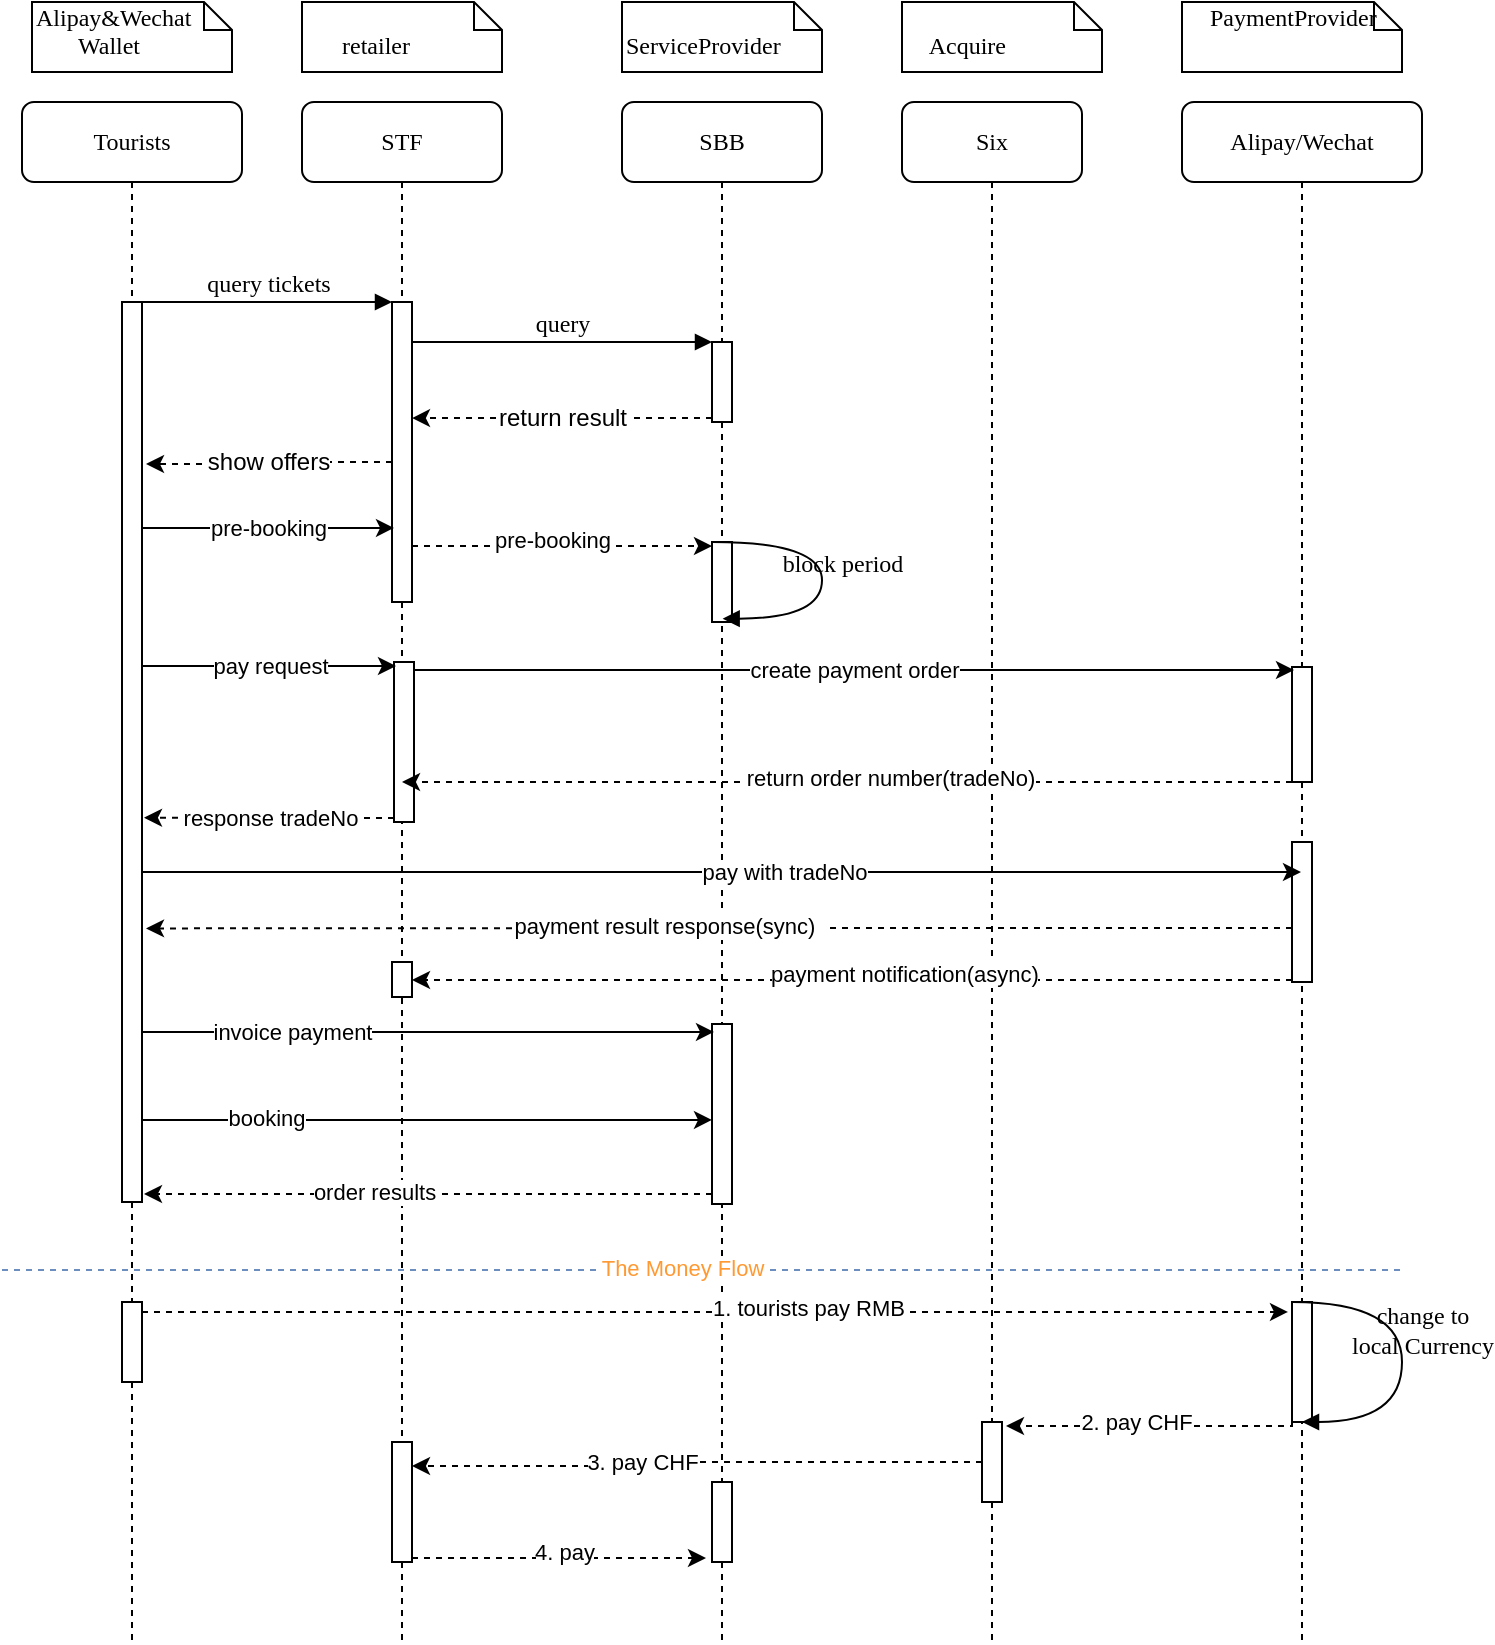 <mxfile version="12.9.13" type="github">
  <diagram name="Page-1" id="13e1069c-82ec-6db2-03f1-153e76fe0fe0">
    <mxGraphModel dx="2066" dy="1122" grid="1" gridSize="10" guides="1" tooltips="1" connect="1" arrows="1" fold="1" page="1" pageScale="1" pageWidth="1100" pageHeight="850" background="#ffffff" math="0" shadow="0">
      <root>
        <mxCell id="0" />
        <mxCell id="1" parent="0" />
        <mxCell id="7baba1c4bc27f4b0-2" value="STF" style="shape=umlLifeline;perimeter=lifelinePerimeter;whiteSpace=wrap;html=1;container=1;collapsible=0;recursiveResize=0;outlineConnect=0;rounded=1;shadow=0;comic=0;labelBackgroundColor=none;strokeWidth=1;fontFamily=Verdana;fontSize=12;align=center;" parent="1" vertex="1">
          <mxGeometry x="240" y="80" width="100" height="770" as="geometry" />
        </mxCell>
        <mxCell id="7baba1c4bc27f4b0-10" value="" style="html=1;points=[];perimeter=orthogonalPerimeter;rounded=0;shadow=0;comic=0;labelBackgroundColor=none;strokeWidth=1;fontFamily=Verdana;fontSize=12;align=center;" parent="7baba1c4bc27f4b0-2" vertex="1">
          <mxGeometry x="45" y="100" width="10" height="150" as="geometry" />
        </mxCell>
        <mxCell id="MXNp8doz9g4JOgykyrta-18" value="" style="html=1;points=[];perimeter=orthogonalPerimeter;rounded=0;shadow=0;comic=0;labelBackgroundColor=none;strokeWidth=1;fontFamily=Verdana;fontSize=12;align=center;" parent="7baba1c4bc27f4b0-2" vertex="1">
          <mxGeometry x="45" y="670" width="10" height="60" as="geometry" />
        </mxCell>
        <mxCell id="wP7pWL4S9myETAtf0YC0-2" value="" style="html=1;points=[];perimeter=orthogonalPerimeter;rounded=0;shadow=0;comic=0;labelBackgroundColor=none;strokeWidth=1;fontFamily=Verdana;fontSize=12;align=center;" vertex="1" parent="7baba1c4bc27f4b0-2">
          <mxGeometry x="46" y="280" width="10" height="80" as="geometry" />
        </mxCell>
        <mxCell id="wP7pWL4S9myETAtf0YC0-34" value="" style="html=1;points=[];perimeter=orthogonalPerimeter;rounded=0;shadow=0;comic=0;labelBackgroundColor=none;strokeWidth=1;fontFamily=Verdana;fontSize=12;align=center;" vertex="1" parent="7baba1c4bc27f4b0-2">
          <mxGeometry x="45" y="430" width="10" height="17.5" as="geometry" />
        </mxCell>
        <mxCell id="7baba1c4bc27f4b0-3" value="SBB" style="shape=umlLifeline;perimeter=lifelinePerimeter;whiteSpace=wrap;html=1;container=1;collapsible=0;recursiveResize=0;outlineConnect=0;rounded=1;shadow=0;comic=0;labelBackgroundColor=none;strokeWidth=1;fontFamily=Verdana;fontSize=12;align=center;" parent="1" vertex="1">
          <mxGeometry x="400" y="80" width="100" height="770" as="geometry" />
        </mxCell>
        <mxCell id="7baba1c4bc27f4b0-13" value="" style="html=1;points=[];perimeter=orthogonalPerimeter;rounded=0;shadow=0;comic=0;labelBackgroundColor=none;strokeWidth=1;fontFamily=Verdana;fontSize=12;align=center;" parent="7baba1c4bc27f4b0-3" vertex="1">
          <mxGeometry x="45" y="120" width="10" height="40" as="geometry" />
        </mxCell>
        <mxCell id="PMj7mMXIZFLnY1z-UeWY-13" value="" style="html=1;points=[];perimeter=orthogonalPerimeter;rounded=0;shadow=0;comic=0;labelBackgroundColor=none;strokeWidth=1;fontFamily=Verdana;fontSize=12;align=center;" parent="7baba1c4bc27f4b0-3" vertex="1">
          <mxGeometry x="45" y="220" width="10" height="40" as="geometry" />
        </mxCell>
        <mxCell id="7baba1c4bc27f4b0-22" value="" style="html=1;points=[];perimeter=orthogonalPerimeter;rounded=0;shadow=0;comic=0;labelBackgroundColor=none;strokeWidth=1;fontFamily=Verdana;fontSize=12;align=center;" parent="7baba1c4bc27f4b0-3" vertex="1">
          <mxGeometry x="45" y="461" width="10" height="90" as="geometry" />
        </mxCell>
        <mxCell id="MXNp8doz9g4JOgykyrta-33" value="" style="html=1;points=[];perimeter=orthogonalPerimeter;rounded=0;shadow=0;comic=0;labelBackgroundColor=none;strokeWidth=1;fontFamily=Verdana;fontSize=12;align=center;" parent="7baba1c4bc27f4b0-3" vertex="1">
          <mxGeometry x="45" y="690" width="10" height="40" as="geometry" />
        </mxCell>
        <mxCell id="7baba1c4bc27f4b0-4" value="Six" style="shape=umlLifeline;perimeter=lifelinePerimeter;whiteSpace=wrap;html=1;container=1;collapsible=0;recursiveResize=0;outlineConnect=0;rounded=1;shadow=0;comic=0;labelBackgroundColor=none;strokeWidth=1;fontFamily=Verdana;fontSize=12;align=center;" parent="1" vertex="1">
          <mxGeometry x="540" y="80" width="90" height="770" as="geometry" />
        </mxCell>
        <mxCell id="MXNp8doz9g4JOgykyrta-28" value="" style="html=1;points=[];perimeter=orthogonalPerimeter;rounded=0;shadow=0;comic=0;labelBackgroundColor=none;strokeWidth=1;fontFamily=Verdana;fontSize=12;align=center;" parent="7baba1c4bc27f4b0-4" vertex="1">
          <mxGeometry x="40" y="660" width="10" height="40" as="geometry" />
        </mxCell>
        <mxCell id="7baba1c4bc27f4b0-5" value="Alipay/Wechat" style="shape=umlLifeline;perimeter=lifelinePerimeter;whiteSpace=wrap;html=1;container=1;collapsible=0;recursiveResize=0;outlineConnect=0;rounded=1;shadow=0;comic=0;labelBackgroundColor=none;strokeWidth=1;fontFamily=Verdana;fontSize=12;align=center;" parent="1" vertex="1">
          <mxGeometry x="680" y="80" width="120" height="770" as="geometry" />
        </mxCell>
        <mxCell id="7baba1c4bc27f4b0-19" value="" style="html=1;points=[];perimeter=orthogonalPerimeter;rounded=0;shadow=0;comic=0;labelBackgroundColor=none;strokeWidth=1;fontFamily=Verdana;fontSize=12;align=center;" parent="7baba1c4bc27f4b0-5" vertex="1">
          <mxGeometry x="55" y="282.5" width="10" height="57.5" as="geometry" />
        </mxCell>
        <mxCell id="MXNp8doz9g4JOgykyrta-20" value="" style="html=1;points=[];perimeter=orthogonalPerimeter;rounded=0;shadow=0;comic=0;labelBackgroundColor=none;strokeWidth=1;fontFamily=Verdana;fontSize=12;align=center;" parent="7baba1c4bc27f4b0-5" vertex="1">
          <mxGeometry x="55" y="600" width="10" height="60" as="geometry" />
        </mxCell>
        <mxCell id="wP7pWL4S9myETAtf0YC0-25" value="" style="html=1;points=[];perimeter=orthogonalPerimeter;rounded=0;shadow=0;comic=0;labelBackgroundColor=none;strokeWidth=1;fontFamily=Verdana;fontSize=12;align=center;" vertex="1" parent="7baba1c4bc27f4b0-5">
          <mxGeometry x="55" y="370" width="10" height="70" as="geometry" />
        </mxCell>
        <mxCell id="7baba1c4bc27f4b0-8" value="Tourists" style="shape=umlLifeline;perimeter=lifelinePerimeter;whiteSpace=wrap;html=1;container=1;collapsible=0;recursiveResize=0;outlineConnect=0;rounded=1;shadow=0;comic=0;labelBackgroundColor=none;strokeWidth=1;fontFamily=Verdana;fontSize=12;align=center;" parent="1" vertex="1">
          <mxGeometry x="100" y="80" width="110" height="770" as="geometry" />
        </mxCell>
        <mxCell id="7baba1c4bc27f4b0-9" value="" style="html=1;points=[];perimeter=orthogonalPerimeter;rounded=0;shadow=0;comic=0;labelBackgroundColor=none;strokeWidth=1;fontFamily=Verdana;fontSize=12;align=center;" parent="7baba1c4bc27f4b0-8" vertex="1">
          <mxGeometry x="50" y="100" width="10" height="450" as="geometry" />
        </mxCell>
        <mxCell id="7baba1c4bc27f4b0-37" value="" style="html=1;points=[];perimeter=orthogonalPerimeter;rounded=0;shadow=0;comic=0;labelBackgroundColor=none;strokeWidth=1;fontFamily=Verdana;fontSize=12;align=center;" parent="7baba1c4bc27f4b0-8" vertex="1">
          <mxGeometry x="50" y="600" width="10" height="40" as="geometry" />
        </mxCell>
        <mxCell id="7baba1c4bc27f4b0-11" value="query tickets" style="html=1;verticalAlign=bottom;endArrow=block;entryX=0;entryY=0;labelBackgroundColor=none;fontFamily=Verdana;fontSize=12;edgeStyle=elbowEdgeStyle;elbow=vertical;" parent="1" source="7baba1c4bc27f4b0-9" target="7baba1c4bc27f4b0-10" edge="1">
          <mxGeometry relative="1" as="geometry">
            <mxPoint x="220" y="190" as="sourcePoint" />
          </mxGeometry>
        </mxCell>
        <mxCell id="7baba1c4bc27f4b0-14" value="query" style="html=1;verticalAlign=bottom;endArrow=block;entryX=0;entryY=0;labelBackgroundColor=none;fontFamily=Verdana;fontSize=12;edgeStyle=elbowEdgeStyle;elbow=vertical;" parent="1" source="7baba1c4bc27f4b0-10" target="7baba1c4bc27f4b0-13" edge="1">
          <mxGeometry relative="1" as="geometry">
            <mxPoint x="370" y="200" as="sourcePoint" />
          </mxGeometry>
        </mxCell>
        <mxCell id="7baba1c4bc27f4b0-45" value="&amp;nbsp;&lt;br&gt;&amp;nbsp; &amp;nbsp; &amp;nbsp; retailer" style="shape=note;whiteSpace=wrap;html=1;size=14;verticalAlign=top;align=left;spacingTop=-6;rounded=0;shadow=0;comic=0;labelBackgroundColor=none;strokeWidth=1;fontFamily=Verdana;fontSize=12" parent="1" vertex="1">
          <mxGeometry x="240" y="30" width="100" height="35" as="geometry" />
        </mxCell>
        <mxCell id="7baba1c4bc27f4b0-46" value="&lt;br&gt;&amp;nbsp; &amp;nbsp; Acquire" style="shape=note;whiteSpace=wrap;html=1;size=14;verticalAlign=top;align=left;spacingTop=-6;rounded=0;shadow=0;comic=0;labelBackgroundColor=none;strokeWidth=1;fontFamily=Verdana;fontSize=12" parent="1" vertex="1">
          <mxGeometry x="540" y="30" width="100" height="35" as="geometry" />
        </mxCell>
        <mxCell id="PMj7mMXIZFLnY1z-UeWY-1" value="Alipay&amp;amp;Wechat&lt;br&gt;&amp;nbsp; &amp;nbsp; &amp;nbsp; &amp;nbsp;Wallet" style="shape=note;whiteSpace=wrap;html=1;size=14;verticalAlign=top;align=left;spacingTop=-6;rounded=0;shadow=0;comic=0;labelBackgroundColor=none;strokeWidth=1;fontFamily=Verdana;fontSize=12" parent="1" vertex="1">
          <mxGeometry x="105" y="30" width="100" height="35" as="geometry" />
        </mxCell>
        <mxCell id="PMj7mMXIZFLnY1z-UeWY-11" value="&lt;br&gt;ServiceProvider" style="shape=note;whiteSpace=wrap;html=1;size=14;verticalAlign=top;align=left;spacingTop=-6;rounded=0;shadow=0;comic=0;labelBackgroundColor=none;strokeWidth=1;fontFamily=Verdana;fontSize=12" parent="1" vertex="1">
          <mxGeometry x="400" y="30" width="100" height="35" as="geometry" />
        </mxCell>
        <mxCell id="PMj7mMXIZFLnY1z-UeWY-12" value="&amp;nbsp; &amp;nbsp; PaymentProvider" style="shape=note;whiteSpace=wrap;html=1;size=14;verticalAlign=top;align=left;spacingTop=-6;rounded=0;shadow=0;comic=0;labelBackgroundColor=none;strokeWidth=1;fontFamily=Verdana;fontSize=12" parent="1" vertex="1">
          <mxGeometry x="680" y="30" width="110" height="35" as="geometry" />
        </mxCell>
        <mxCell id="PMj7mMXIZFLnY1z-UeWY-16" value="block period" style="html=1;verticalAlign=bottom;endArrow=block;labelBackgroundColor=none;fontFamily=Verdana;fontSize=12;elbow=vertical;edgeStyle=orthogonalEdgeStyle;curved=1;entryX=1;entryY=0.286;entryPerimeter=0;exitX=1.038;exitY=0.345;exitPerimeter=0;" parent="1" edge="1">
          <mxGeometry x="0.047" y="10" relative="1" as="geometry">
            <mxPoint x="445.333" y="300" as="sourcePoint" />
            <mxPoint x="450.333" y="338.333" as="targetPoint" />
            <Array as="points">
              <mxPoint x="500" y="300" />
              <mxPoint x="500" y="338" />
            </Array>
            <mxPoint as="offset" />
          </mxGeometry>
        </mxCell>
        <mxCell id="MXNp8doz9g4JOgykyrta-7" style="edgeStyle=orthogonalEdgeStyle;rounded=0;orthogonalLoop=1;jettySize=auto;html=1;entryX=0.1;entryY=0.044;entryDx=0;entryDy=0;entryPerimeter=0;" parent="1" target="7baba1c4bc27f4b0-22" edge="1">
          <mxGeometry relative="1" as="geometry">
            <Array as="points">
              <mxPoint x="160" y="545" />
            </Array>
            <mxPoint x="160" y="529" as="sourcePoint" />
          </mxGeometry>
        </mxCell>
        <mxCell id="MXNp8doz9g4JOgykyrta-8" value="invoice payment" style="edgeLabel;html=1;align=center;verticalAlign=middle;resizable=0;points=[];" parent="MXNp8doz9g4JOgykyrta-7" vertex="1" connectable="0">
          <mxGeometry x="-0.402" relative="1" as="geometry">
            <mxPoint as="offset" />
          </mxGeometry>
        </mxCell>
        <mxCell id="MXNp8doz9g4JOgykyrta-9" style="edgeStyle=orthogonalEdgeStyle;rounded=0;orthogonalLoop=1;jettySize=auto;html=1;entryX=0;entryY=0.533;entryDx=0;entryDy=0;entryPerimeter=0;" parent="1" target="7baba1c4bc27f4b0-22" edge="1">
          <mxGeometry relative="1" as="geometry">
            <Array as="points">
              <mxPoint x="160" y="589" />
            </Array>
            <mxPoint x="160" y="573" as="sourcePoint" />
          </mxGeometry>
        </mxCell>
        <mxCell id="MXNp8doz9g4JOgykyrta-10" value="booking" style="edgeLabel;html=1;align=center;verticalAlign=middle;resizable=0;points=[];" parent="MXNp8doz9g4JOgykyrta-9" vertex="1" connectable="0">
          <mxGeometry x="-0.483" y="1" relative="1" as="geometry">
            <mxPoint as="offset" />
          </mxGeometry>
        </mxCell>
        <mxCell id="MXNp8doz9g4JOgykyrta-16" value="" style="endArrow=none;dashed=1;html=1;fillColor=#dae8fc;strokeColor=#6c8ebf;" parent="1" edge="1">
          <mxGeometry width="50" height="50" relative="1" as="geometry">
            <mxPoint x="90" y="664" as="sourcePoint" />
            <mxPoint x="790" y="664" as="targetPoint" />
          </mxGeometry>
        </mxCell>
        <mxCell id="MXNp8doz9g4JOgykyrta-17" value="&lt;font color=&quot;#ff9933&quot;&gt;The Money Flow&lt;/font&gt;" style="edgeLabel;html=1;align=center;verticalAlign=middle;resizable=0;points=[];" parent="MXNp8doz9g4JOgykyrta-16" vertex="1" connectable="0">
          <mxGeometry x="-0.03" y="1" relative="1" as="geometry">
            <mxPoint as="offset" />
          </mxGeometry>
        </mxCell>
        <mxCell id="MXNp8doz9g4JOgykyrta-25" value="change to &lt;br&gt;local Currency" style="html=1;verticalAlign=bottom;endArrow=block;labelBackgroundColor=none;fontFamily=Verdana;fontSize=12;elbow=vertical;edgeStyle=orthogonalEdgeStyle;curved=1;exitX=1.038;exitY=0.345;exitPerimeter=0;" parent="1" edge="1">
          <mxGeometry x="0.047" y="10" relative="1" as="geometry">
            <mxPoint x="735.333" y="680" as="sourcePoint" />
            <mxPoint x="740" y="740" as="targetPoint" />
            <Array as="points">
              <mxPoint x="790" y="680" />
              <mxPoint x="790" y="740" />
            </Array>
            <mxPoint as="offset" />
          </mxGeometry>
        </mxCell>
        <mxCell id="MXNp8doz9g4JOgykyrta-26" style="edgeStyle=orthogonalEdgeStyle;rounded=0;orthogonalLoop=1;jettySize=auto;html=1;entryX=-0.2;entryY=0.083;entryDx=0;entryDy=0;entryPerimeter=0;dashed=1;" parent="1" source="7baba1c4bc27f4b0-37" target="MXNp8doz9g4JOgykyrta-20" edge="1">
          <mxGeometry relative="1" as="geometry">
            <Array as="points">
              <mxPoint x="300" y="685" />
              <mxPoint x="300" y="685" />
            </Array>
          </mxGeometry>
        </mxCell>
        <mxCell id="MXNp8doz9g4JOgykyrta-27" value="1. tourists pay RMB" style="edgeLabel;html=1;align=center;verticalAlign=middle;resizable=0;points=[];" parent="MXNp8doz9g4JOgykyrta-26" vertex="1" connectable="0">
          <mxGeometry x="0.162" y="2" relative="1" as="geometry">
            <mxPoint as="offset" />
          </mxGeometry>
        </mxCell>
        <mxCell id="MXNp8doz9g4JOgykyrta-29" style="edgeStyle=orthogonalEdgeStyle;rounded=0;orthogonalLoop=1;jettySize=auto;html=1;entryX=1.2;entryY=0.05;entryDx=0;entryDy=0;entryPerimeter=0;dashed=1;" parent="1" source="MXNp8doz9g4JOgykyrta-20" target="MXNp8doz9g4JOgykyrta-28" edge="1">
          <mxGeometry relative="1" as="geometry">
            <Array as="points">
              <mxPoint x="735" y="742" />
            </Array>
          </mxGeometry>
        </mxCell>
        <mxCell id="MXNp8doz9g4JOgykyrta-30" value="2. pay CHF" style="edgeLabel;html=1;align=center;verticalAlign=middle;resizable=0;points=[];" parent="MXNp8doz9g4JOgykyrta-29" vertex="1" connectable="0">
          <mxGeometry x="0.452" y="-2" relative="1" as="geometry">
            <mxPoint x="25" as="offset" />
          </mxGeometry>
        </mxCell>
        <mxCell id="MXNp8doz9g4JOgykyrta-31" style="edgeStyle=orthogonalEdgeStyle;rounded=0;orthogonalLoop=1;jettySize=auto;html=1;entryX=1;entryY=0.2;entryDx=0;entryDy=0;entryPerimeter=0;dashed=1;" parent="1" source="MXNp8doz9g4JOgykyrta-28" target="MXNp8doz9g4JOgykyrta-18" edge="1">
          <mxGeometry relative="1" as="geometry">
            <Array as="points">
              <mxPoint x="438" y="760" />
              <mxPoint x="438" y="762" />
            </Array>
          </mxGeometry>
        </mxCell>
        <mxCell id="MXNp8doz9g4JOgykyrta-32" value="3. pay CHF" style="edgeLabel;html=1;align=center;verticalAlign=middle;resizable=0;points=[];" parent="MXNp8doz9g4JOgykyrta-31" vertex="1" connectable="0">
          <mxGeometry x="0.087" y="2" relative="1" as="geometry">
            <mxPoint x="-16" y="-4" as="offset" />
          </mxGeometry>
        </mxCell>
        <mxCell id="MXNp8doz9g4JOgykyrta-36" style="edgeStyle=orthogonalEdgeStyle;rounded=0;orthogonalLoop=1;jettySize=auto;html=1;entryX=-0.3;entryY=0.95;entryDx=0;entryDy=0;entryPerimeter=0;dashed=1;" parent="1" source="MXNp8doz9g4JOgykyrta-18" target="MXNp8doz9g4JOgykyrta-33" edge="1">
          <mxGeometry relative="1" as="geometry">
            <Array as="points">
              <mxPoint x="290" y="808" />
            </Array>
          </mxGeometry>
        </mxCell>
        <mxCell id="MXNp8doz9g4JOgykyrta-38" value="4. pay" style="edgeLabel;html=1;align=center;verticalAlign=middle;resizable=0;points=[];" parent="MXNp8doz9g4JOgykyrta-36" vertex="1" connectable="0">
          <mxGeometry x="0.028" y="3" relative="1" as="geometry">
            <mxPoint as="offset" />
          </mxGeometry>
        </mxCell>
        <mxCell id="wP7pWL4S9myETAtf0YC0-14" style="edgeStyle=orthogonalEdgeStyle;rounded=0;orthogonalLoop=1;jettySize=auto;html=1;dashed=1;entryX=0.4;entryY=0.75;entryDx=0;entryDy=0;entryPerimeter=0;" edge="1" parent="1" source="7baba1c4bc27f4b0-19" target="wP7pWL4S9myETAtf0YC0-2">
          <mxGeometry relative="1" as="geometry">
            <mxPoint x="340" y="420" as="targetPoint" />
            <Array as="points">
              <mxPoint x="620" y="420" />
              <mxPoint x="620" y="420" />
            </Array>
          </mxGeometry>
        </mxCell>
        <mxCell id="wP7pWL4S9myETAtf0YC0-15" value="return order number(tradeNo)" style="edgeLabel;html=1;align=center;verticalAlign=middle;resizable=0;points=[];" vertex="1" connectable="0" parent="wP7pWL4S9myETAtf0YC0-14">
          <mxGeometry x="-0.094" y="-2" relative="1" as="geometry">
            <mxPoint as="offset" />
          </mxGeometry>
        </mxCell>
        <mxCell id="wP7pWL4S9myETAtf0YC0-22" value="pay request" style="edgeStyle=orthogonalEdgeStyle;rounded=0;orthogonalLoop=1;jettySize=auto;html=1;entryX=0.1;entryY=0.025;entryDx=0;entryDy=0;entryPerimeter=0;" edge="1" parent="1" source="7baba1c4bc27f4b0-9" target="wP7pWL4S9myETAtf0YC0-2">
          <mxGeometry relative="1" as="geometry">
            <Array as="points">
              <mxPoint x="190" y="362" />
              <mxPoint x="190" y="362" />
            </Array>
          </mxGeometry>
        </mxCell>
        <mxCell id="wP7pWL4S9myETAtf0YC0-24" value="create payment order" style="edgeStyle=orthogonalEdgeStyle;rounded=0;orthogonalLoop=1;jettySize=auto;html=1;entryX=0.1;entryY=0.026;entryDx=0;entryDy=0;entryPerimeter=0;" edge="1" parent="1" source="wP7pWL4S9myETAtf0YC0-2" target="7baba1c4bc27f4b0-19">
          <mxGeometry relative="1" as="geometry">
            <Array as="points">
              <mxPoint x="400" y="364" />
              <mxPoint x="400" y="364" />
            </Array>
          </mxGeometry>
        </mxCell>
        <mxCell id="wP7pWL4S9myETAtf0YC0-29" style="edgeStyle=orthogonalEdgeStyle;rounded=0;orthogonalLoop=1;jettySize=auto;html=1;" edge="1" parent="1" source="7baba1c4bc27f4b0-9" target="7baba1c4bc27f4b0-5">
          <mxGeometry relative="1" as="geometry">
            <Array as="points">
              <mxPoint x="290" y="465" />
              <mxPoint x="290" y="465" />
            </Array>
          </mxGeometry>
        </mxCell>
        <mxCell id="wP7pWL4S9myETAtf0YC0-30" value="pay with tradeNo" style="edgeLabel;html=1;align=center;verticalAlign=middle;resizable=0;points=[];" vertex="1" connectable="0" parent="wP7pWL4S9myETAtf0YC0-29">
          <mxGeometry x="0.108" relative="1" as="geometry">
            <mxPoint as="offset" />
          </mxGeometry>
        </mxCell>
        <mxCell id="wP7pWL4S9myETAtf0YC0-37" style="edgeStyle=orthogonalEdgeStyle;rounded=0;orthogonalLoop=1;jettySize=auto;html=1;entryX=1.1;entryY=0.991;entryDx=0;entryDy=0;entryPerimeter=0;dashed=1;" edge="1" parent="1" source="7baba1c4bc27f4b0-22" target="7baba1c4bc27f4b0-9">
          <mxGeometry relative="1" as="geometry">
            <Array as="points">
              <mxPoint x="370" y="626" />
              <mxPoint x="370" y="626" />
            </Array>
          </mxGeometry>
        </mxCell>
        <mxCell id="wP7pWL4S9myETAtf0YC0-38" value="order results" style="edgeLabel;html=1;align=center;verticalAlign=middle;resizable=0;points=[];" vertex="1" connectable="0" parent="wP7pWL4S9myETAtf0YC0-37">
          <mxGeometry x="0.19" y="-1" relative="1" as="geometry">
            <mxPoint as="offset" />
          </mxGeometry>
        </mxCell>
        <mxCell id="wP7pWL4S9myETAtf0YC0-41" style="edgeStyle=orthogonalEdgeStyle;rounded=0;orthogonalLoop=1;jettySize=auto;html=1;dashed=1;" edge="1" parent="1" source="wP7pWL4S9myETAtf0YC0-25" target="wP7pWL4S9myETAtf0YC0-34">
          <mxGeometry relative="1" as="geometry">
            <Array as="points">
              <mxPoint x="630" y="519" />
              <mxPoint x="630" y="519" />
            </Array>
          </mxGeometry>
        </mxCell>
        <mxCell id="wP7pWL4S9myETAtf0YC0-42" value="payment notification(async)" style="edgeLabel;html=1;align=center;verticalAlign=middle;resizable=0;points=[];" vertex="1" connectable="0" parent="wP7pWL4S9myETAtf0YC0-41">
          <mxGeometry x="-0.118" y="-3" relative="1" as="geometry">
            <mxPoint as="offset" />
          </mxGeometry>
        </mxCell>
        <mxCell id="wP7pWL4S9myETAtf0YC0-43" value="response tradeNo" style="edgeStyle=orthogonalEdgeStyle;rounded=0;orthogonalLoop=1;jettySize=auto;html=1;entryX=1.1;entryY=0.573;entryDx=0;entryDy=0;entryPerimeter=0;dashed=1;" edge="1" parent="1" source="wP7pWL4S9myETAtf0YC0-2" target="7baba1c4bc27f4b0-9">
          <mxGeometry relative="1" as="geometry">
            <Array as="points">
              <mxPoint x="260" y="438" />
              <mxPoint x="260" y="438" />
            </Array>
          </mxGeometry>
        </mxCell>
        <mxCell id="wP7pWL4S9myETAtf0YC0-46" value="&lt;span style=&quot;font-size: 12px&quot;&gt;show offers&lt;/span&gt;" style="edgeStyle=orthogonalEdgeStyle;rounded=0;orthogonalLoop=1;jettySize=auto;html=1;entryX=1.2;entryY=0.18;entryDx=0;entryDy=0;entryPerimeter=0;dashed=1;" edge="1" parent="1" source="7baba1c4bc27f4b0-10" target="7baba1c4bc27f4b0-9">
          <mxGeometry relative="1" as="geometry">
            <Array as="points">
              <mxPoint x="223" y="260" />
              <mxPoint x="223" y="261" />
            </Array>
          </mxGeometry>
        </mxCell>
        <mxCell id="wP7pWL4S9myETAtf0YC0-48" value="pre-booking" style="edgeStyle=orthogonalEdgeStyle;rounded=0;orthogonalLoop=1;jettySize=auto;html=1;entryX=0.1;entryY=0.753;entryDx=0;entryDy=0;entryPerimeter=0;" edge="1" parent="1" source="7baba1c4bc27f4b0-9" target="7baba1c4bc27f4b0-10">
          <mxGeometry relative="1" as="geometry">
            <Array as="points">
              <mxPoint x="220" y="293" />
              <mxPoint x="220" y="293" />
            </Array>
          </mxGeometry>
        </mxCell>
        <mxCell id="wP7pWL4S9myETAtf0YC0-49" value="&lt;span style=&quot;font-size: 12px&quot;&gt;return result&lt;/span&gt;" style="edgeStyle=orthogonalEdgeStyle;rounded=0;orthogonalLoop=1;jettySize=auto;html=1;entryX=1;entryY=0.387;entryDx=0;entryDy=0;entryPerimeter=0;dashed=1;" edge="1" parent="1" source="7baba1c4bc27f4b0-13" target="7baba1c4bc27f4b0-10">
          <mxGeometry relative="1" as="geometry">
            <Array as="points">
              <mxPoint x="410" y="238" />
              <mxPoint x="410" y="238" />
            </Array>
          </mxGeometry>
        </mxCell>
        <mxCell id="wP7pWL4S9myETAtf0YC0-50" style="edgeStyle=orthogonalEdgeStyle;rounded=0;orthogonalLoop=1;jettySize=auto;html=1;entryX=0;entryY=0.05;entryDx=0;entryDy=0;entryPerimeter=0;dashed=1;" edge="1" parent="1" source="7baba1c4bc27f4b0-10" target="PMj7mMXIZFLnY1z-UeWY-13">
          <mxGeometry relative="1" as="geometry">
            <Array as="points">
              <mxPoint x="340" y="302" />
              <mxPoint x="340" y="302" />
            </Array>
          </mxGeometry>
        </mxCell>
        <mxCell id="wP7pWL4S9myETAtf0YC0-51" value="pre-booking" style="edgeLabel;html=1;align=center;verticalAlign=middle;resizable=0;points=[];" vertex="1" connectable="0" parent="wP7pWL4S9myETAtf0YC0-50">
          <mxGeometry x="-0.067" y="3" relative="1" as="geometry">
            <mxPoint as="offset" />
          </mxGeometry>
        </mxCell>
        <mxCell id="wP7pWL4S9myETAtf0YC0-52" style="edgeStyle=orthogonalEdgeStyle;rounded=0;orthogonalLoop=1;jettySize=auto;html=1;entryX=1.2;entryY=0.696;entryDx=0;entryDy=0;entryPerimeter=0;dashed=1;" edge="1" parent="1" source="wP7pWL4S9myETAtf0YC0-25" target="7baba1c4bc27f4b0-9">
          <mxGeometry relative="1" as="geometry">
            <Array as="points">
              <mxPoint x="590" y="493" />
              <mxPoint x="590" y="493" />
            </Array>
          </mxGeometry>
        </mxCell>
        <mxCell id="wP7pWL4S9myETAtf0YC0-53" value="payment result response(sync)&amp;nbsp;&amp;nbsp;" style="edgeLabel;html=1;align=center;verticalAlign=middle;resizable=0;points=[];" vertex="1" connectable="0" parent="wP7pWL4S9myETAtf0YC0-52">
          <mxGeometry x="0.086" y="-1" relative="1" as="geometry">
            <mxPoint as="offset" />
          </mxGeometry>
        </mxCell>
      </root>
    </mxGraphModel>
  </diagram>
</mxfile>
